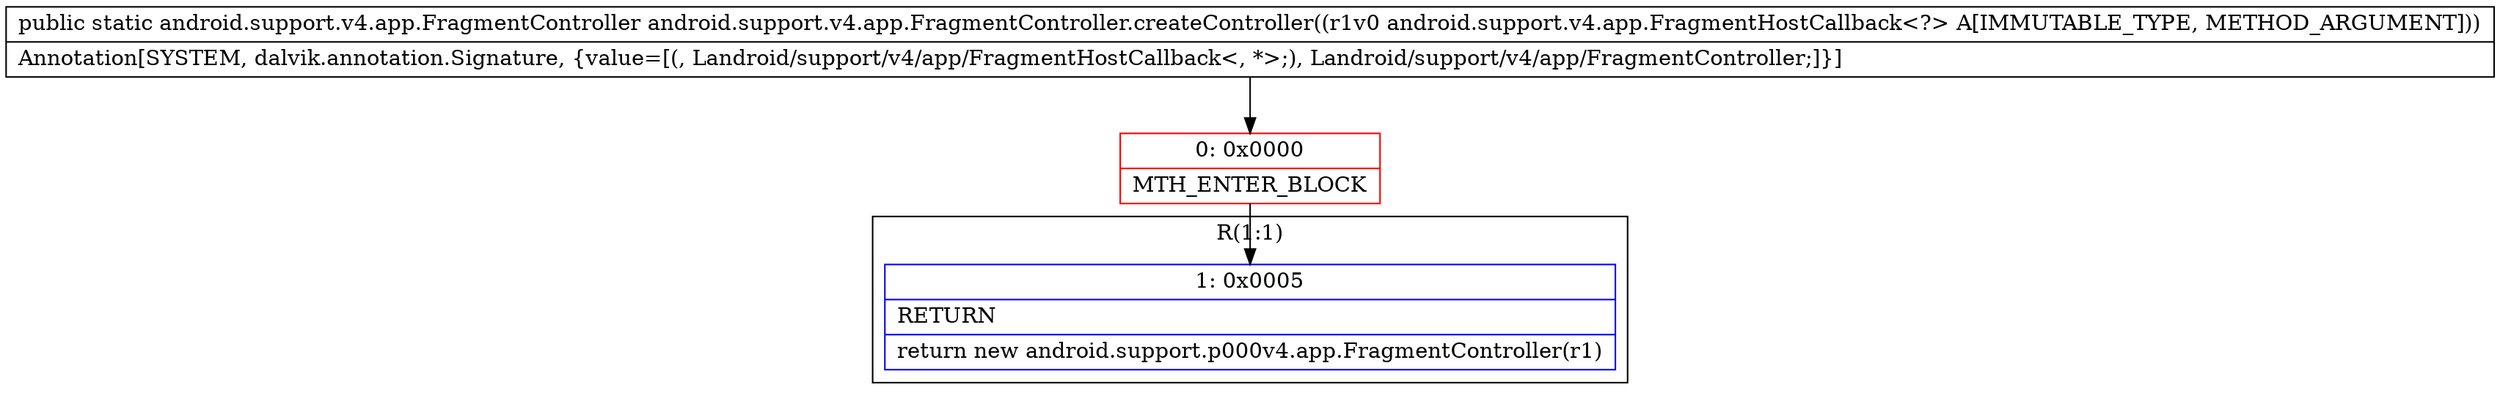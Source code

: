 digraph "CFG forandroid.support.v4.app.FragmentController.createController(Landroid\/support\/v4\/app\/FragmentHostCallback;)Landroid\/support\/v4\/app\/FragmentController;" {
subgraph cluster_Region_1498017090 {
label = "R(1:1)";
node [shape=record,color=blue];
Node_1 [shape=record,label="{1\:\ 0x0005|RETURN\l|return new android.support.p000v4.app.FragmentController(r1)\l}"];
}
Node_0 [shape=record,color=red,label="{0\:\ 0x0000|MTH_ENTER_BLOCK\l}"];
MethodNode[shape=record,label="{public static android.support.v4.app.FragmentController android.support.v4.app.FragmentController.createController((r1v0 android.support.v4.app.FragmentHostCallback\<?\> A[IMMUTABLE_TYPE, METHOD_ARGUMENT]))  | Annotation[SYSTEM, dalvik.annotation.Signature, \{value=[(, Landroid\/support\/v4\/app\/FragmentHostCallback\<, *\>;), Landroid\/support\/v4\/app\/FragmentController;]\}]\l}"];
MethodNode -> Node_0;
Node_0 -> Node_1;
}

